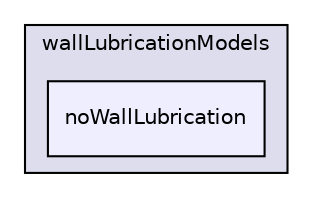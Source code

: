 digraph "applications/solvers/multiphase/twoPhaseEulerFoam/interfacialModels/wallLubricationModels/noWallLubrication" {
  bgcolor=transparent;
  compound=true
  node [ fontsize="10", fontname="Helvetica"];
  edge [ labelfontsize="10", labelfontname="Helvetica"];
  subgraph clusterdir_e3b447723574590c1503966e204656bb {
    graph [ bgcolor="#ddddee", pencolor="black", label="wallLubricationModels" fontname="Helvetica", fontsize="10", URL="dir_e3b447723574590c1503966e204656bb.html"]
  dir_220432bf38e8c3385b6510c891b36688 [shape=box, label="noWallLubrication", style="filled", fillcolor="#eeeeff", pencolor="black", URL="dir_220432bf38e8c3385b6510c891b36688.html"];
  }
}

